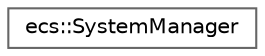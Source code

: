 digraph "Graphical Class Hierarchy"
{
 // LATEX_PDF_SIZE
  bgcolor="transparent";
  edge [fontname=Helvetica,fontsize=10,labelfontname=Helvetica,labelfontsize=10];
  node [fontname=Helvetica,fontsize=10,shape=box,height=0.2,width=0.4];
  rankdir="LR";
  Node0 [id="Node000000",label="ecs::SystemManager",height=0.2,width=0.4,color="grey40", fillcolor="white", style="filled",URL="$classecs_1_1_system_manager.html",tooltip=" "];
}
